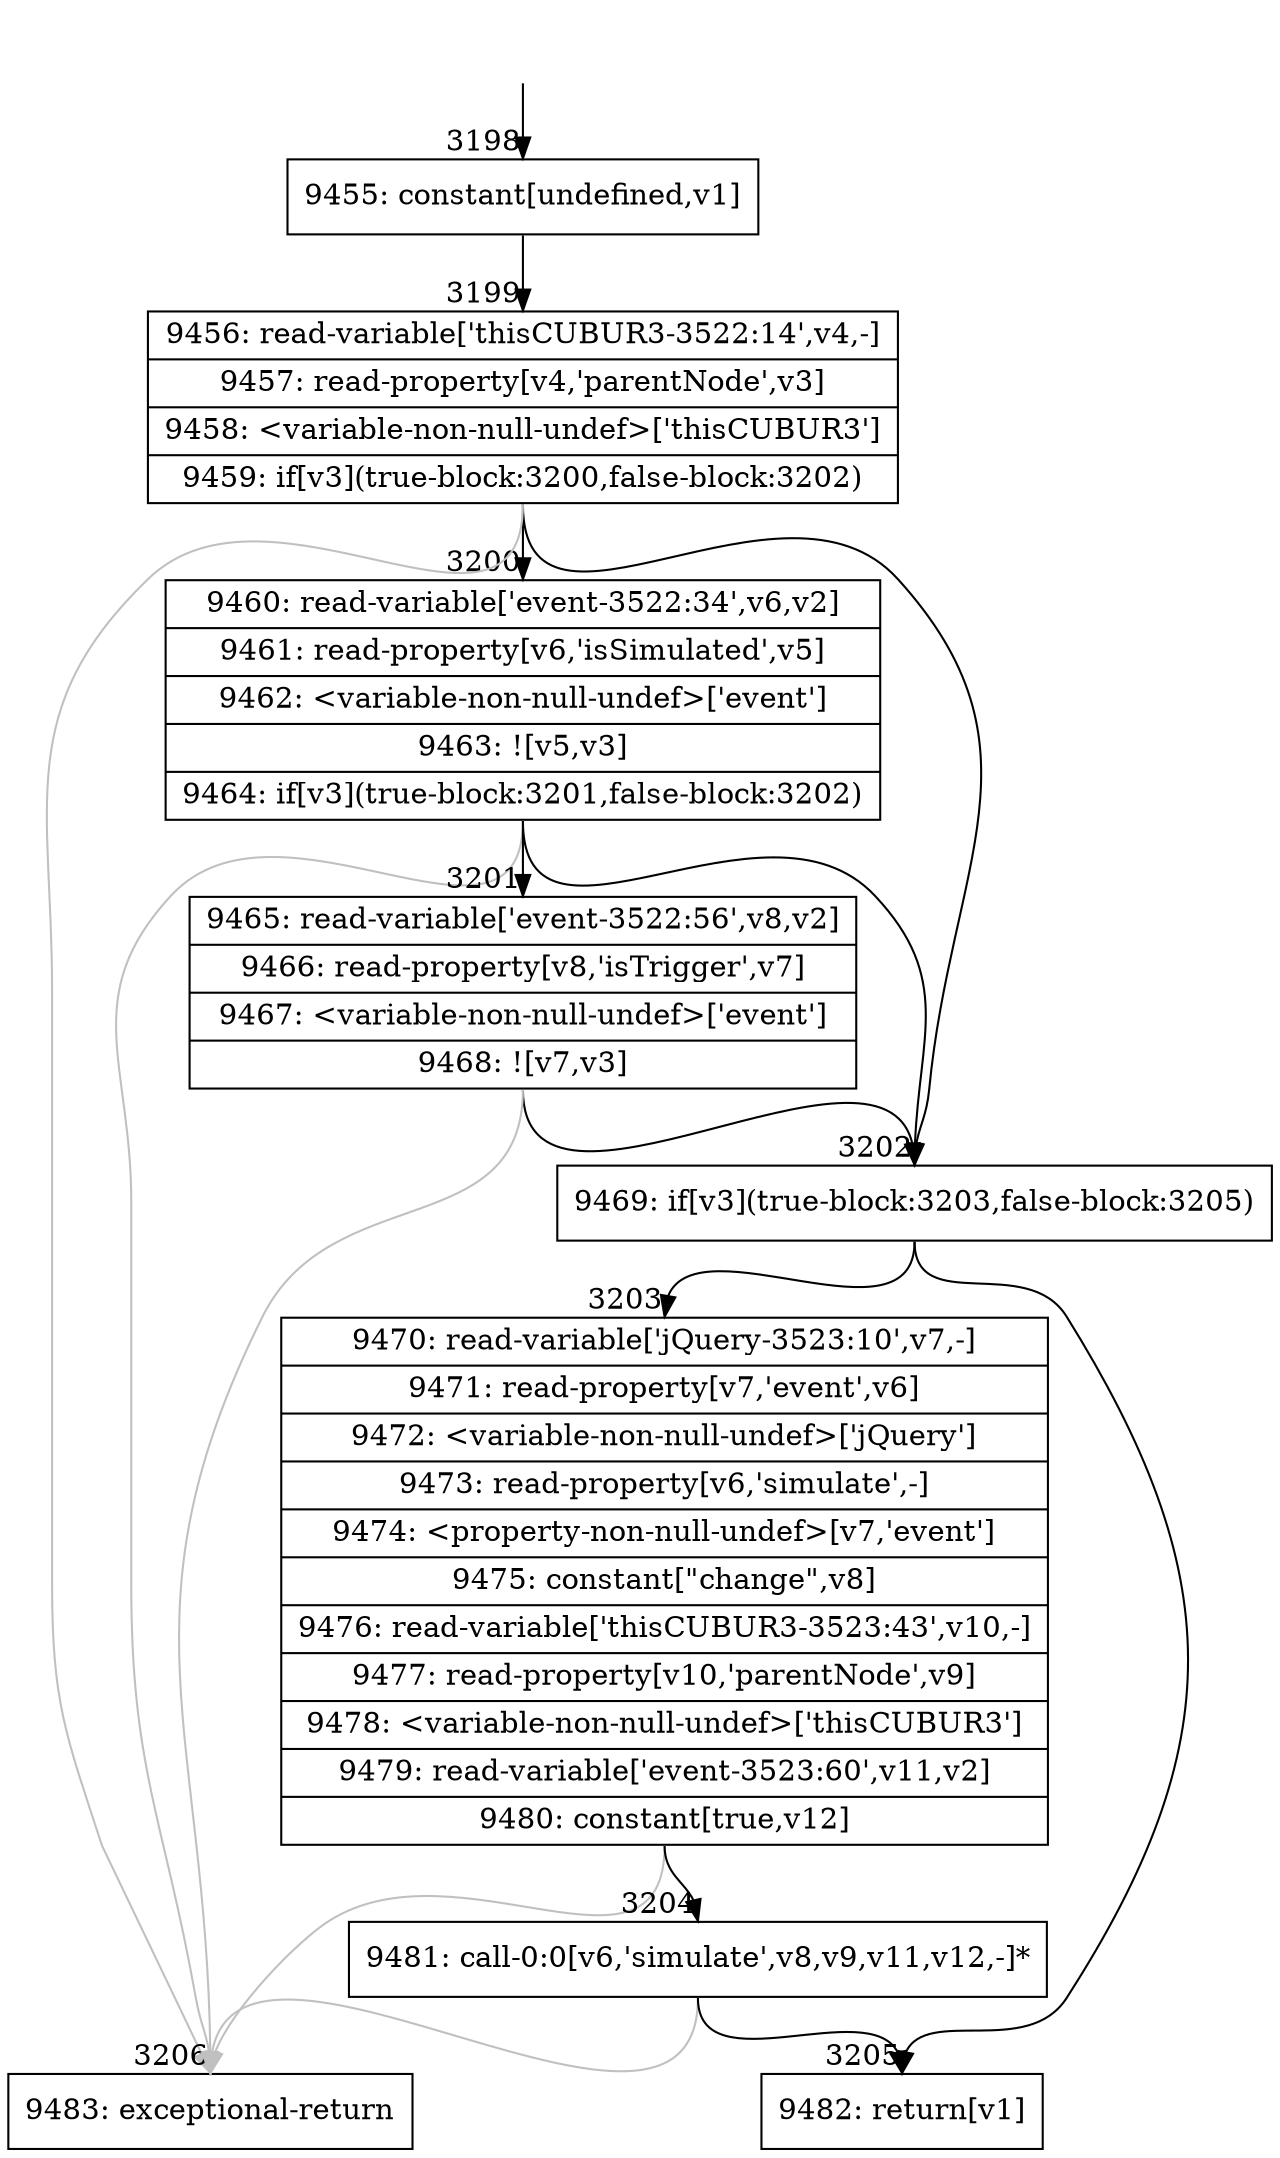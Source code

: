 digraph {
rankdir="TD"
BB_entry202[shape=none,label=""];
BB_entry202 -> BB3198 [tailport=s, headport=n, headlabel="    3198"]
BB3198 [shape=record label="{9455: constant[undefined,v1]}" ] 
BB3198 -> BB3199 [tailport=s, headport=n, headlabel="      3199"]
BB3199 [shape=record label="{9456: read-variable['thisCUBUR3-3522:14',v4,-]|9457: read-property[v4,'parentNode',v3]|9458: \<variable-non-null-undef\>['thisCUBUR3']|9459: if[v3](true-block:3200,false-block:3202)}" ] 
BB3199 -> BB3202 [tailport=s, headport=n, headlabel="      3202"]
BB3199 -> BB3200 [tailport=s, headport=n, headlabel="      3200"]
BB3199 -> BB3206 [tailport=s, headport=n, color=gray, headlabel="      3206"]
BB3200 [shape=record label="{9460: read-variable['event-3522:34',v6,v2]|9461: read-property[v6,'isSimulated',v5]|9462: \<variable-non-null-undef\>['event']|9463: ![v5,v3]|9464: if[v3](true-block:3201,false-block:3202)}" ] 
BB3200 -> BB3202 [tailport=s, headport=n]
BB3200 -> BB3201 [tailport=s, headport=n, headlabel="      3201"]
BB3200 -> BB3206 [tailport=s, headport=n, color=gray]
BB3201 [shape=record label="{9465: read-variable['event-3522:56',v8,v2]|9466: read-property[v8,'isTrigger',v7]|9467: \<variable-non-null-undef\>['event']|9468: ![v7,v3]}" ] 
BB3201 -> BB3202 [tailport=s, headport=n]
BB3201 -> BB3206 [tailport=s, headport=n, color=gray]
BB3202 [shape=record label="{9469: if[v3](true-block:3203,false-block:3205)}" ] 
BB3202 -> BB3203 [tailport=s, headport=n, headlabel="      3203"]
BB3202 -> BB3205 [tailport=s, headport=n, headlabel="      3205"]
BB3203 [shape=record label="{9470: read-variable['jQuery-3523:10',v7,-]|9471: read-property[v7,'event',v6]|9472: \<variable-non-null-undef\>['jQuery']|9473: read-property[v6,'simulate',-]|9474: \<property-non-null-undef\>[v7,'event']|9475: constant[\"change\",v8]|9476: read-variable['thisCUBUR3-3523:43',v10,-]|9477: read-property[v10,'parentNode',v9]|9478: \<variable-non-null-undef\>['thisCUBUR3']|9479: read-variable['event-3523:60',v11,v2]|9480: constant[true,v12]}" ] 
BB3203 -> BB3204 [tailport=s, headport=n, headlabel="      3204"]
BB3203 -> BB3206 [tailport=s, headport=n, color=gray]
BB3204 [shape=record label="{9481: call-0:0[v6,'simulate',v8,v9,v11,v12,-]*}" ] 
BB3204 -> BB3205 [tailport=s, headport=n]
BB3204 -> BB3206 [tailport=s, headport=n, color=gray]
BB3205 [shape=record label="{9482: return[v1]}" ] 
BB3206 [shape=record label="{9483: exceptional-return}" ] 
}
